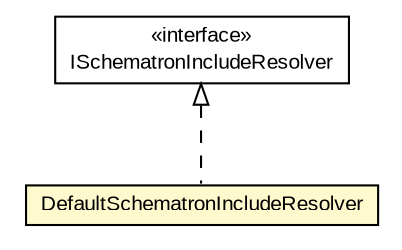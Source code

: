 #!/usr/local/bin/dot
#
# Class diagram 
# Generated by UMLGraph version 5.1 (http://www.umlgraph.org/)
#

digraph G {
	edge [fontname="arial",fontsize=10,labelfontname="arial",labelfontsize=10];
	node [fontname="arial",fontsize=10,shape=plaintext];
	nodesep=0.25;
	ranksep=0.5;
	// com.helger.schematron.resolve.ISchematronIncludeResolver
	c10965 [label=<<table title="com.helger.schematron.resolve.ISchematronIncludeResolver" border="0" cellborder="1" cellspacing="0" cellpadding="2" port="p" href="./ISchematronIncludeResolver.html">
		<tr><td><table border="0" cellspacing="0" cellpadding="1">
<tr><td align="center" balign="center"> &#171;interface&#187; </td></tr>
<tr><td align="center" balign="center"> ISchematronIncludeResolver </td></tr>
		</table></td></tr>
		</table>>, fontname="arial", fontcolor="black", fontsize=10.0];
	// com.helger.schematron.resolve.DefaultSchematronIncludeResolver
	c10966 [label=<<table title="com.helger.schematron.resolve.DefaultSchematronIncludeResolver" border="0" cellborder="1" cellspacing="0" cellpadding="2" port="p" bgcolor="lemonChiffon" href="./DefaultSchematronIncludeResolver.html">
		<tr><td><table border="0" cellspacing="0" cellpadding="1">
<tr><td align="center" balign="center"> DefaultSchematronIncludeResolver </td></tr>
		</table></td></tr>
		</table>>, fontname="arial", fontcolor="black", fontsize=10.0];
	//com.helger.schematron.resolve.DefaultSchematronIncludeResolver implements com.helger.schematron.resolve.ISchematronIncludeResolver
	c10965:p -> c10966:p [dir=back,arrowtail=empty,style=dashed];
}

